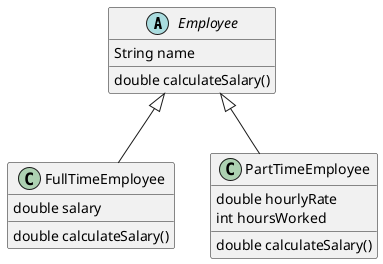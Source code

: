 @startuml
abstract class Employee {
    String name
    double calculateSalary()
}
class FullTimeEmployee extends Employee{
    double salary
    double calculateSalary()
}
class PartTimeEmployee extends Employee{
    double hourlyRate
    int hoursWorked
    double calculateSalary()
}

@enduml